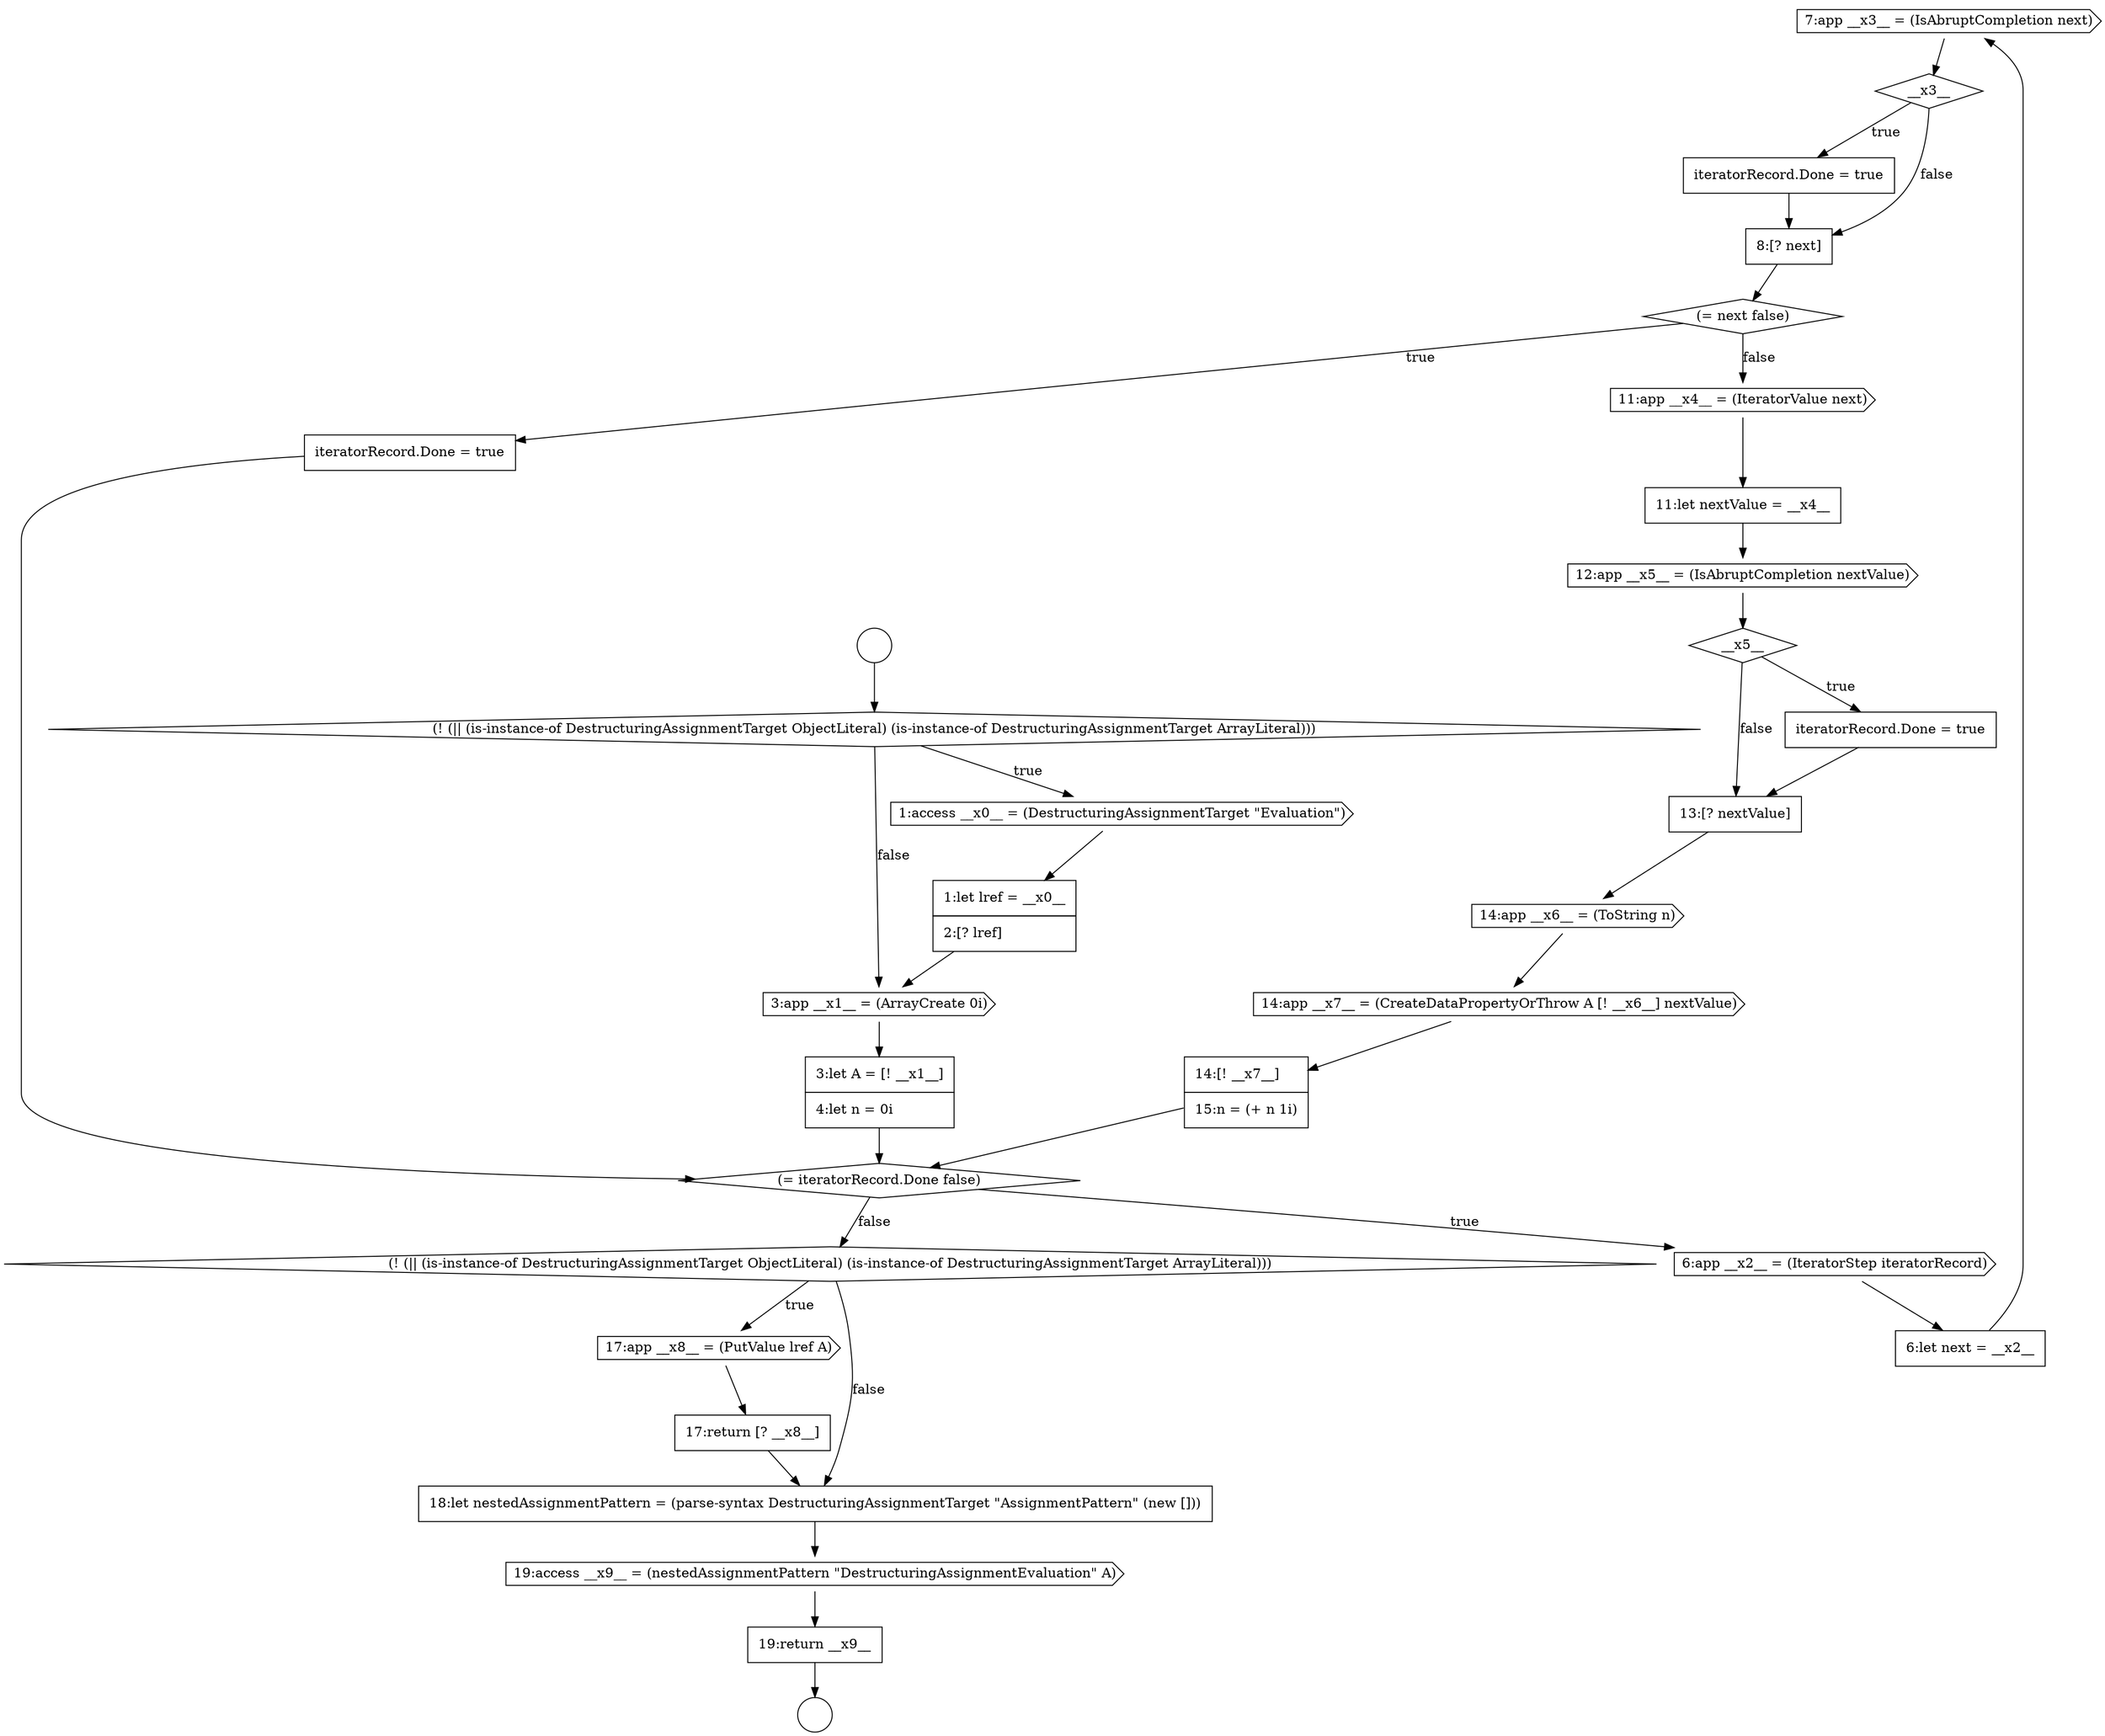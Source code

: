 digraph {
  node5950 [shape=cds, label=<<font color="black">7:app __x3__ = (IsAbruptCompletion next)</font>> color="black" fillcolor="white" style=filled]
  node5967 [shape=none, margin=0, label=<<font color="black">
    <table border="0" cellborder="1" cellspacing="0" cellpadding="10">
      <tr><td align="left">17:return [? __x8__]</td></tr>
    </table>
  </font>> color="black" fillcolor="white" style=filled]
  node5953 [shape=none, margin=0, label=<<font color="black">
    <table border="0" cellborder="1" cellspacing="0" cellpadding="10">
      <tr><td align="left">8:[? next]</td></tr>
    </table>
  </font>> color="black" fillcolor="white" style=filled]
  node5942 [shape=diamond, label=<<font color="black">(! (|| (is-instance-of DestructuringAssignmentTarget ObjectLiteral) (is-instance-of DestructuringAssignmentTarget ArrayLiteral)))</font>> color="black" fillcolor="white" style=filled]
  node5970 [shape=none, margin=0, label=<<font color="black">
    <table border="0" cellborder="1" cellspacing="0" cellpadding="10">
      <tr><td align="left">19:return __x9__</td></tr>
    </table>
  </font>> color="black" fillcolor="white" style=filled]
  node5956 [shape=cds, label=<<font color="black">11:app __x4__ = (IteratorValue next)</font>> color="black" fillcolor="white" style=filled]
  node5951 [shape=diamond, label=<<font color="black">__x3__</font>> color="black" fillcolor="white" style=filled]
  node5941 [shape=circle label=" " color="black" fillcolor="white" style=filled]
  node5947 [shape=diamond, label=<<font color="black">(= iteratorRecord.Done false)</font>> color="black" fillcolor="white" style=filled]
  node5964 [shape=none, margin=0, label=<<font color="black">
    <table border="0" cellborder="1" cellspacing="0" cellpadding="10">
      <tr><td align="left">14:[! __x7__]</td></tr>
      <tr><td align="left">15:n = (+ n 1i)</td></tr>
    </table>
  </font>> color="black" fillcolor="white" style=filled]
  node5965 [shape=diamond, label=<<font color="black">(! (|| (is-instance-of DestructuringAssignmentTarget ObjectLiteral) (is-instance-of DestructuringAssignmentTarget ArrayLiteral)))</font>> color="black" fillcolor="white" style=filled]
  node5944 [shape=none, margin=0, label=<<font color="black">
    <table border="0" cellborder="1" cellspacing="0" cellpadding="10">
      <tr><td align="left">1:let lref = __x0__</td></tr>
      <tr><td align="left">2:[? lref]</td></tr>
    </table>
  </font>> color="black" fillcolor="white" style=filled]
  node5949 [shape=none, margin=0, label=<<font color="black">
    <table border="0" cellborder="1" cellspacing="0" cellpadding="10">
      <tr><td align="left">6:let next = __x2__</td></tr>
    </table>
  </font>> color="black" fillcolor="white" style=filled]
  node5966 [shape=cds, label=<<font color="black">17:app __x8__ = (PutValue lref A)</font>> color="black" fillcolor="white" style=filled]
  node5963 [shape=cds, label=<<font color="black">14:app __x7__ = (CreateDataPropertyOrThrow A [! __x6__] nextValue)</font>> color="black" fillcolor="white" style=filled]
  node5954 [shape=diamond, label=<<font color="black">(= next false)</font>> color="black" fillcolor="white" style=filled]
  node5943 [shape=cds, label=<<font color="black">1:access __x0__ = (DestructuringAssignmentTarget &quot;Evaluation&quot;)</font>> color="black" fillcolor="white" style=filled]
  node5957 [shape=none, margin=0, label=<<font color="black">
    <table border="0" cellborder="1" cellspacing="0" cellpadding="10">
      <tr><td align="left">11:let nextValue = __x4__</td></tr>
    </table>
  </font>> color="black" fillcolor="white" style=filled]
  node5946 [shape=none, margin=0, label=<<font color="black">
    <table border="0" cellborder="1" cellspacing="0" cellpadding="10">
      <tr><td align="left">3:let A = [! __x1__]</td></tr>
      <tr><td align="left">4:let n = 0i</td></tr>
    </table>
  </font>> color="black" fillcolor="white" style=filled]
  node5961 [shape=none, margin=0, label=<<font color="black">
    <table border="0" cellborder="1" cellspacing="0" cellpadding="10">
      <tr><td align="left">13:[? nextValue]</td></tr>
    </table>
  </font>> color="black" fillcolor="white" style=filled]
  node5968 [shape=none, margin=0, label=<<font color="black">
    <table border="0" cellborder="1" cellspacing="0" cellpadding="10">
      <tr><td align="left">18:let nestedAssignmentPattern = (parse-syntax DestructuringAssignmentTarget &quot;AssignmentPattern&quot; (new []))</td></tr>
    </table>
  </font>> color="black" fillcolor="white" style=filled]
  node5969 [shape=cds, label=<<font color="black">19:access __x9__ = (nestedAssignmentPattern &quot;DestructuringAssignmentEvaluation&quot; A)</font>> color="black" fillcolor="white" style=filled]
  node5960 [shape=none, margin=0, label=<<font color="black">
    <table border="0" cellborder="1" cellspacing="0" cellpadding="10">
      <tr><td align="left">iteratorRecord.Done = true</td></tr>
    </table>
  </font>> color="black" fillcolor="white" style=filled]
  node5940 [shape=circle label=" " color="black" fillcolor="white" style=filled]
  node5962 [shape=cds, label=<<font color="black">14:app __x6__ = (ToString n)</font>> color="black" fillcolor="white" style=filled]
  node5959 [shape=diamond, label=<<font color="black">__x5__</font>> color="black" fillcolor="white" style=filled]
  node5952 [shape=none, margin=0, label=<<font color="black">
    <table border="0" cellborder="1" cellspacing="0" cellpadding="10">
      <tr><td align="left">iteratorRecord.Done = true</td></tr>
    </table>
  </font>> color="black" fillcolor="white" style=filled]
  node5955 [shape=none, margin=0, label=<<font color="black">
    <table border="0" cellborder="1" cellspacing="0" cellpadding="10">
      <tr><td align="left">iteratorRecord.Done = true</td></tr>
    </table>
  </font>> color="black" fillcolor="white" style=filled]
  node5948 [shape=cds, label=<<font color="black">6:app __x2__ = (IteratorStep iteratorRecord)</font>> color="black" fillcolor="white" style=filled]
  node5945 [shape=cds, label=<<font color="black">3:app __x1__ = (ArrayCreate 0i)</font>> color="black" fillcolor="white" style=filled]
  node5958 [shape=cds, label=<<font color="black">12:app __x5__ = (IsAbruptCompletion nextValue)</font>> color="black" fillcolor="white" style=filled]
  node5944 -> node5945 [ color="black"]
  node5960 -> node5961 [ color="black"]
  node5948 -> node5949 [ color="black"]
  node5968 -> node5969 [ color="black"]
  node5969 -> node5970 [ color="black"]
  node5943 -> node5944 [ color="black"]
  node5955 -> node5947 [ color="black"]
  node5953 -> node5954 [ color="black"]
  node5961 -> node5962 [ color="black"]
  node5949 -> node5950 [ color="black"]
  node5950 -> node5951 [ color="black"]
  node5962 -> node5963 [ color="black"]
  node5942 -> node5943 [label=<<font color="black">true</font>> color="black"]
  node5942 -> node5945 [label=<<font color="black">false</font>> color="black"]
  node5940 -> node5942 [ color="black"]
  node5957 -> node5958 [ color="black"]
  node5956 -> node5957 [ color="black"]
  node5945 -> node5946 [ color="black"]
  node5946 -> node5947 [ color="black"]
  node5952 -> node5953 [ color="black"]
  node5967 -> node5968 [ color="black"]
  node5966 -> node5967 [ color="black"]
  node5964 -> node5947 [ color="black"]
  node5958 -> node5959 [ color="black"]
  node5970 -> node5941 [ color="black"]
  node5959 -> node5960 [label=<<font color="black">true</font>> color="black"]
  node5959 -> node5961 [label=<<font color="black">false</font>> color="black"]
  node5963 -> node5964 [ color="black"]
  node5947 -> node5948 [label=<<font color="black">true</font>> color="black"]
  node5947 -> node5965 [label=<<font color="black">false</font>> color="black"]
  node5965 -> node5966 [label=<<font color="black">true</font>> color="black"]
  node5965 -> node5968 [label=<<font color="black">false</font>> color="black"]
  node5954 -> node5955 [label=<<font color="black">true</font>> color="black"]
  node5954 -> node5956 [label=<<font color="black">false</font>> color="black"]
  node5951 -> node5952 [label=<<font color="black">true</font>> color="black"]
  node5951 -> node5953 [label=<<font color="black">false</font>> color="black"]
}
